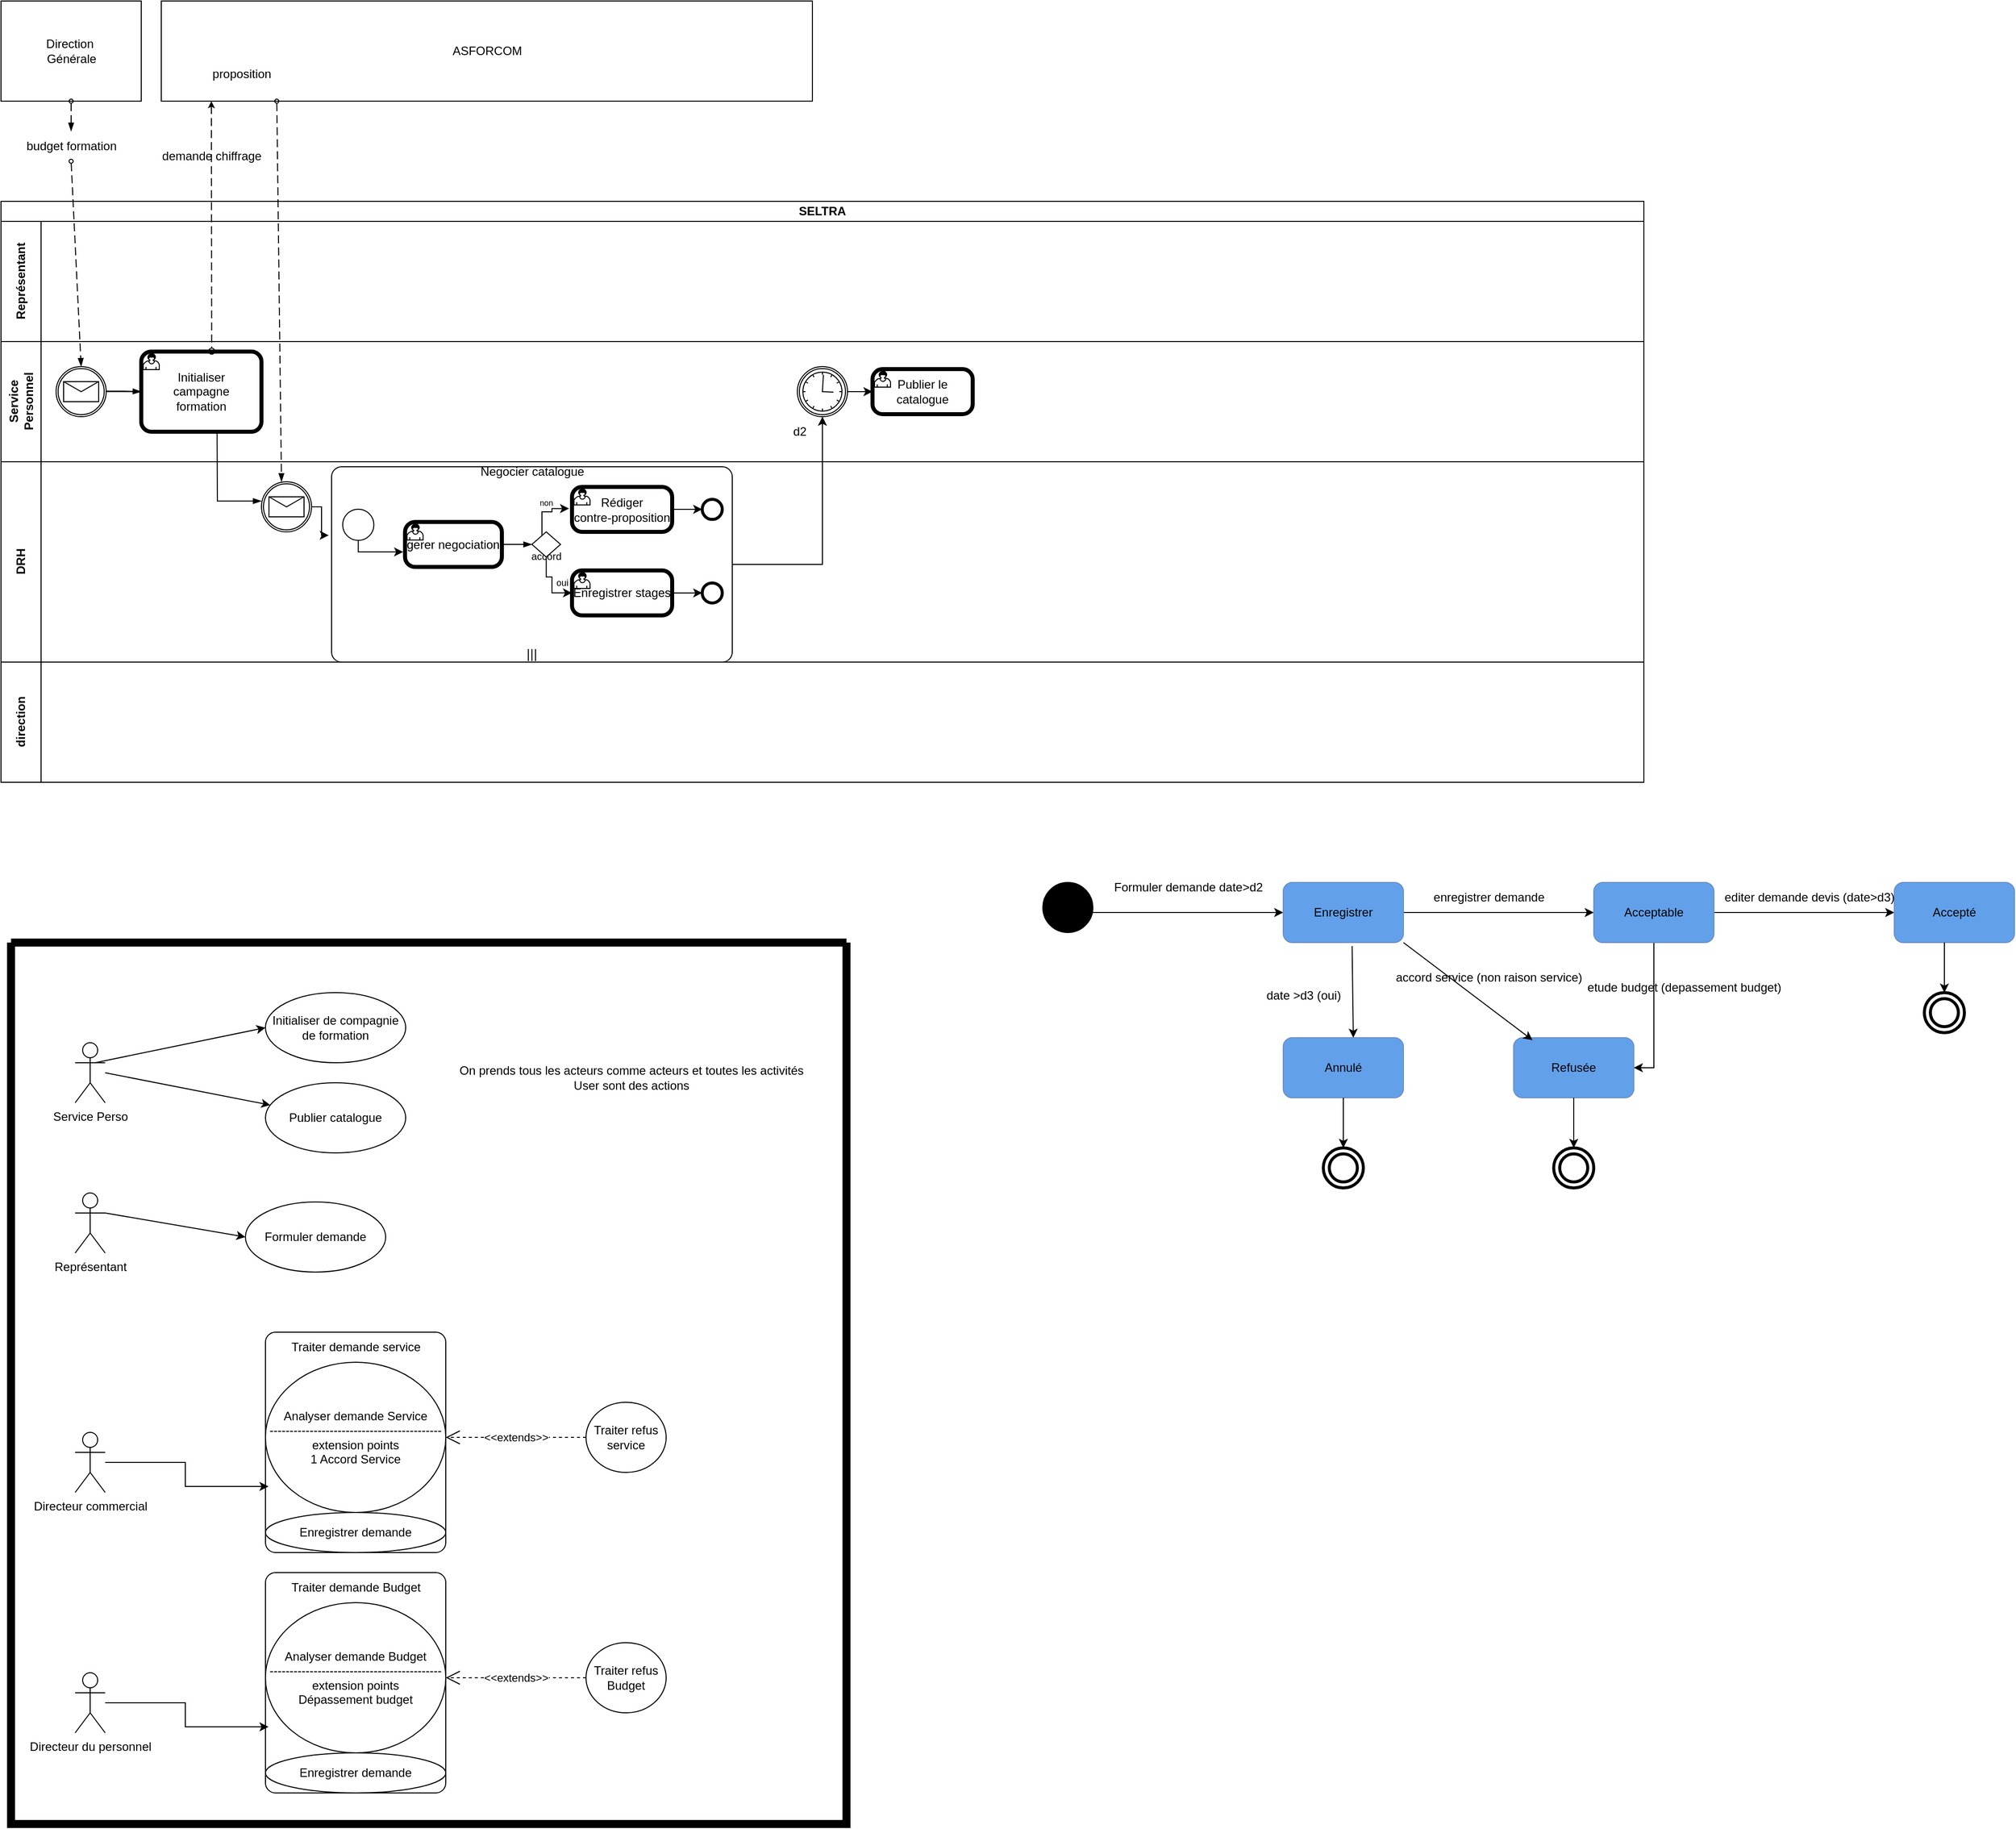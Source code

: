 <mxfile version="24.9.1">
  <diagram name="Page-1" id="SGuTAacbaMtulcwTuquY">
    <mxGraphModel dx="2031" dy="895" grid="1" gridSize="10" guides="1" tooltips="1" connect="1" arrows="1" fold="1" page="1" pageScale="1" pageWidth="827" pageHeight="1169" math="0" shadow="0">
      <root>
        <mxCell id="0" />
        <mxCell id="1" parent="0" />
        <mxCell id="BdW1mJb_gRPBtspxeP2n-79" value="" style="rounded=1;whiteSpace=wrap;html=1;container=1;collapsible=0;absoluteArcSize=1;arcSize=20;childLayout=stackLayout;horizontal=1;horizontalStack=0;resizeParent=1;resizeParentMax=0;resizeLast=0;" vertex="1" parent="1">
          <mxGeometry x="274" y="1419" width="180" height="220" as="geometry" />
        </mxCell>
        <mxCell id="BdW1mJb_gRPBtspxeP2n-78" value="Traiter demande service" style="text;html=1;align=center;verticalAlign=middle;resizable=0;points=[];autosize=1;strokeColor=none;fillColor=none;" vertex="1" parent="BdW1mJb_gRPBtspxeP2n-79">
          <mxGeometry width="180" height="30" as="geometry" />
        </mxCell>
        <mxCell id="BdW1mJb_gRPBtspxeP2n-80" value="&lt;div&gt;Analyser demande Service&lt;/div&gt;&lt;div&gt;-------------------------------------------&lt;/div&gt;&lt;div&gt;extension points&lt;/div&gt;&lt;div&gt;1 Accord Service&lt;br&gt;&lt;/div&gt;" style="ellipse;whiteSpace=wrap;html=1;" vertex="1" parent="BdW1mJb_gRPBtspxeP2n-79">
          <mxGeometry y="30" width="180" height="150" as="geometry" />
        </mxCell>
        <mxCell id="BdW1mJb_gRPBtspxeP2n-81" value="Enregistrer demande" style="ellipse;whiteSpace=wrap;html=1;" vertex="1" parent="BdW1mJb_gRPBtspxeP2n-79">
          <mxGeometry y="180" width="180" height="40" as="geometry" />
        </mxCell>
        <mxCell id="tXQGbJZrNQJ5Y-7jfCEu-5" value="&lt;div&gt;SELTRA&lt;/div&gt;" style="swimlane;html=1;childLayout=stackLayout;resizeParent=1;resizeParentMax=0;horizontal=1;startSize=20;horizontalStack=0;whiteSpace=wrap;" parent="1" vertex="1">
          <mxGeometry x="10" y="290" width="1640" height="460" as="geometry" />
        </mxCell>
        <mxCell id="tXQGbJZrNQJ5Y-7jfCEu-6" value="Représentant" style="swimlane;html=1;startSize=40;horizontal=0;" parent="tXQGbJZrNQJ5Y-7jfCEu-5" vertex="1">
          <mxGeometry y="20" width="1640" height="120" as="geometry" />
        </mxCell>
        <mxCell id="tXQGbJZrNQJ5Y-7jfCEu-7" value="&lt;div&gt;Service&lt;/div&gt;&lt;div&gt;Personnel&lt;br&gt;&lt;/div&gt;" style="swimlane;html=1;startSize=40;horizontal=0;" parent="tXQGbJZrNQJ5Y-7jfCEu-5" vertex="1">
          <mxGeometry y="140" width="1640" height="120" as="geometry" />
        </mxCell>
        <mxCell id="McWfGB_f6ZV-1k7EVj4o-2" value="" style="points=[[0.145,0.145,0],[0.5,0,0],[0.855,0.145,0],[1,0.5,0],[0.855,0.855,0],[0.5,1,0],[0.145,0.855,0],[0,0.5,0]];shape=mxgraph.bpmn.event;html=1;verticalLabelPosition=bottom;labelBackgroundColor=#ffffff;verticalAlign=top;align=center;perimeter=ellipsePerimeter;outlineConnect=0;aspect=fixed;outline=catching;symbol=message;" vertex="1" parent="tXQGbJZrNQJ5Y-7jfCEu-7">
          <mxGeometry x="55" y="25" width="50" height="50" as="geometry" />
        </mxCell>
        <mxCell id="BdW1mJb_gRPBtspxeP2n-15" value="" style="edgeStyle=elbowEdgeStyle;fontSize=12;html=1;endArrow=blockThin;endFill=1;rounded=0;" edge="1" parent="tXQGbJZrNQJ5Y-7jfCEu-7">
          <mxGeometry width="160" relative="1" as="geometry">
            <mxPoint x="105" y="49.5" as="sourcePoint" />
            <mxPoint x="140" y="50" as="targetPoint" />
          </mxGeometry>
        </mxCell>
        <mxCell id="BdW1mJb_gRPBtspxeP2n-19" value="" style="edgeStyle=orthogonalEdgeStyle;rounded=0;orthogonalLoop=1;jettySize=auto;html=1;endArrow=none;endFill=0;" edge="1" parent="tXQGbJZrNQJ5Y-7jfCEu-7" source="BdW1mJb_gRPBtspxeP2n-18" target="McWfGB_f6ZV-1k7EVj4o-2">
          <mxGeometry relative="1" as="geometry">
            <Array as="points">
              <mxPoint x="150" y="50" />
              <mxPoint x="150" y="50" />
            </Array>
          </mxGeometry>
        </mxCell>
        <mxCell id="BdW1mJb_gRPBtspxeP2n-18" value="&lt;div&gt;Initialiser&lt;/div&gt;&lt;div&gt;campagne&lt;/div&gt;&lt;div&gt;formation&lt;/div&gt;" style="points=[[0.25,0,0],[0.5,0,0],[0.75,0,0],[1,0.25,0],[1,0.5,0],[1,0.75,0],[0.75,1,0],[0.5,1,0],[0.25,1,0],[0,0.75,0],[0,0.5,0],[0,0.25,0]];shape=mxgraph.bpmn.task;whiteSpace=wrap;rectStyle=rounded;size=10;html=1;container=1;expand=0;collapsible=0;bpmnShapeType=call;taskMarker=user;" vertex="1" parent="tXQGbJZrNQJ5Y-7jfCEu-7">
          <mxGeometry x="140" y="10" width="120" height="80" as="geometry" />
        </mxCell>
        <mxCell id="BdW1mJb_gRPBtspxeP2n-57" value="" style="points=[[0.145,0.145,0],[0.5,0,0],[0.855,0.145,0],[1,0.5,0],[0.855,0.855,0],[0.5,1,0],[0.145,0.855,0],[0,0.5,0]];shape=mxgraph.bpmn.event;html=1;verticalLabelPosition=bottom;labelBackgroundColor=#ffffff;verticalAlign=top;align=center;perimeter=ellipsePerimeter;outlineConnect=0;aspect=fixed;outline=catching;symbol=timer;" vertex="1" parent="tXQGbJZrNQJ5Y-7jfCEu-7">
          <mxGeometry x="795" y="25" width="50" height="50" as="geometry" />
        </mxCell>
        <mxCell id="BdW1mJb_gRPBtspxeP2n-58" value="d2" style="text;html=1;align=center;verticalAlign=middle;resizable=0;points=[];autosize=1;strokeColor=none;fillColor=none;" vertex="1" parent="tXQGbJZrNQJ5Y-7jfCEu-7">
          <mxGeometry x="777" y="75" width="40" height="30" as="geometry" />
        </mxCell>
        <mxCell id="BdW1mJb_gRPBtspxeP2n-60" value="Publier le catalogue" style="points=[[0.25,0,0],[0.5,0,0],[0.75,0,0],[1,0.25,0],[1,0.5,0],[1,0.75,0],[0.75,1,0],[0.5,1,0],[0.25,1,0],[0,0.75,0],[0,0.5,0],[0,0.25,0]];shape=mxgraph.bpmn.task;whiteSpace=wrap;rectStyle=rounded;size=10;html=1;container=1;expand=0;collapsible=0;bpmnShapeType=call;taskMarker=user;" vertex="1" parent="tXQGbJZrNQJ5Y-7jfCEu-7">
          <mxGeometry x="870" y="27.55" width="100" height="44.89" as="geometry" />
        </mxCell>
        <mxCell id="BdW1mJb_gRPBtspxeP2n-61" style="edgeStyle=orthogonalEdgeStyle;rounded=0;orthogonalLoop=1;jettySize=auto;html=1;entryX=0;entryY=0.5;entryDx=0;entryDy=0;entryPerimeter=0;" edge="1" parent="tXQGbJZrNQJ5Y-7jfCEu-7" source="BdW1mJb_gRPBtspxeP2n-57" target="BdW1mJb_gRPBtspxeP2n-60">
          <mxGeometry relative="1" as="geometry" />
        </mxCell>
        <mxCell id="tXQGbJZrNQJ5Y-7jfCEu-8" value="DRH" style="swimlane;html=1;startSize=40;horizontal=0;" parent="tXQGbJZrNQJ5Y-7jfCEu-5" vertex="1">
          <mxGeometry y="260" width="1640" height="200" as="geometry" />
        </mxCell>
        <mxCell id="BdW1mJb_gRPBtspxeP2n-32" value="" style="edgeStyle=orthogonalEdgeStyle;rounded=0;orthogonalLoop=1;jettySize=auto;html=1;entryX=-0.007;entryY=0.351;entryDx=0;entryDy=0;entryPerimeter=0;" edge="1" parent="tXQGbJZrNQJ5Y-7jfCEu-8" source="BdW1mJb_gRPBtspxeP2n-25" target="BdW1mJb_gRPBtspxeP2n-29">
          <mxGeometry relative="1" as="geometry">
            <mxPoint x="300" y="47.5" as="sourcePoint" />
            <mxPoint x="325" y="42.5" as="targetPoint" />
            <Array as="points">
              <mxPoint x="320" y="45" />
            </Array>
          </mxGeometry>
        </mxCell>
        <mxCell id="BdW1mJb_gRPBtspxeP2n-25" value="" style="points=[[0.145,0.145,0],[0.5,0,0],[0.855,0.145,0],[1,0.5,0],[0.855,0.855,0],[0.5,1,0],[0.145,0.855,0],[0,0.5,0]];shape=mxgraph.bpmn.event;html=1;verticalLabelPosition=bottom;labelBackgroundColor=#ffffff;verticalAlign=top;align=center;perimeter=ellipsePerimeter;outlineConnect=0;aspect=fixed;outline=catching;symbol=message;" vertex="1" parent="tXQGbJZrNQJ5Y-7jfCEu-8">
          <mxGeometry x="260" y="20" width="50" height="50" as="geometry" />
        </mxCell>
        <mxCell id="BdW1mJb_gRPBtspxeP2n-24" value="" style="dashed=1;dashPattern=8 4;endArrow=blockThin;endFill=1;startArrow=oval;startFill=0;endSize=6;startSize=4;html=1;rounded=0;" edge="1" parent="tXQGbJZrNQJ5Y-7jfCEu-8">
          <mxGeometry width="160" relative="1" as="geometry">
            <mxPoint x="275.31" y="-360" as="sourcePoint" />
            <mxPoint x="280.001" y="20.002" as="targetPoint" />
          </mxGeometry>
        </mxCell>
        <mxCell id="BdW1mJb_gRPBtspxeP2n-26" value="" style="edgeStyle=elbowEdgeStyle;fontSize=12;html=1;endArrow=blockThin;endFill=1;rounded=0;exitX=0.631;exitY=1.023;exitDx=0;exitDy=0;exitPerimeter=0;" edge="1" parent="tXQGbJZrNQJ5Y-7jfCEu-8" source="BdW1mJb_gRPBtspxeP2n-18">
          <mxGeometry width="160" relative="1" as="geometry">
            <mxPoint x="21.76" y="-60" as="sourcePoint" />
            <mxPoint x="260" y="39.28" as="targetPoint" />
            <Array as="points">
              <mxPoint x="216" />
            </Array>
          </mxGeometry>
        </mxCell>
        <mxCell id="BdW1mJb_gRPBtspxeP2n-29" value="" style="points=[[0.25,0,0],[0.5,0,0],[0.75,0,0],[1,0.25,0],[1,0.5,0],[1,0.75,0],[0.75,1,0],[0.5,1,0],[0.25,1,0],[0,0.75,0],[0,0.5,0],[0,0.25,0]];shape=mxgraph.bpmn.task;whiteSpace=wrap;rectStyle=rounded;size=10;html=1;container=1;expand=0;collapsible=0;taskMarker=abstract;isLoopMultiParallel=1;" vertex="1" parent="tXQGbJZrNQJ5Y-7jfCEu-8">
          <mxGeometry x="330" y="5" width="400" height="195" as="geometry" />
        </mxCell>
        <mxCell id="BdW1mJb_gRPBtspxeP2n-30" value="Negocier catalogue" style="text;html=1;align=center;verticalAlign=middle;resizable=0;points=[];autosize=1;strokeColor=none;fillColor=none;" vertex="1" parent="BdW1mJb_gRPBtspxeP2n-29">
          <mxGeometry x="135.001" y="-9.888" width="130" height="30" as="geometry" />
        </mxCell>
        <mxCell id="BdW1mJb_gRPBtspxeP2n-31" value="" style="points=[[0.145,0.145,0],[0.5,0,0],[0.855,0.145,0],[1,0.5,0],[0.855,0.855,0],[0.5,1,0],[0.145,0.855,0],[0,0.5,0]];shape=mxgraph.bpmn.event;html=1;verticalLabelPosition=bottom;labelBackgroundColor=#ffffff;verticalAlign=top;align=center;perimeter=ellipsePerimeter;outlineConnect=0;aspect=fixed;outline=standard;symbol=general;" vertex="1" parent="BdW1mJb_gRPBtspxeP2n-29">
          <mxGeometry x="11.111" y="42.391" width="31.111" height="31.111" as="geometry" />
        </mxCell>
        <mxCell id="BdW1mJb_gRPBtspxeP2n-33" value="gerer negociation" style="points=[[0.25,0,0],[0.5,0,0],[0.75,0,0],[1,0.25,0],[1,0.5,0],[1,0.75,0],[0.75,1,0],[0.5,1,0],[0.25,1,0],[0,0.75,0],[0,0.5,0],[0,0.25,0]];shape=mxgraph.bpmn.task;whiteSpace=wrap;rectStyle=rounded;size=10;html=1;container=1;expand=0;collapsible=0;bpmnShapeType=call;taskMarker=user;" vertex="1" parent="BdW1mJb_gRPBtspxeP2n-29">
          <mxGeometry x="73.33" y="55.11" width="96.67" height="44.89" as="geometry" />
        </mxCell>
        <mxCell id="BdW1mJb_gRPBtspxeP2n-34" style="edgeStyle=orthogonalEdgeStyle;rounded=0;orthogonalLoop=1;jettySize=auto;html=1;" edge="1" parent="BdW1mJb_gRPBtspxeP2n-29" source="BdW1mJb_gRPBtspxeP2n-31">
          <mxGeometry relative="1" as="geometry">
            <mxPoint x="71.429" y="85" as="targetPoint" />
            <Array as="points">
              <mxPoint x="44.286" y="85" />
              <mxPoint x="71.429" y="85" />
            </Array>
          </mxGeometry>
        </mxCell>
        <mxCell id="BdW1mJb_gRPBtspxeP2n-36" value="&lt;font style=&quot;font-size: 10px;&quot;&gt;accord&lt;/font&gt;" style="text;html=1;align=center;verticalAlign=middle;resizable=0;points=[];autosize=1;strokeColor=none;fillColor=none;" vertex="1" parent="BdW1mJb_gRPBtspxeP2n-29">
          <mxGeometry x="189.283" y="73.5" width="50" height="30" as="geometry" />
        </mxCell>
        <mxCell id="BdW1mJb_gRPBtspxeP2n-38" value="&lt;div&gt;Rédiger&lt;/div&gt;&lt;div&gt;contre-proposition&lt;br&gt;&lt;/div&gt;" style="points=[[0.25,0,0],[0.5,0,0],[0.75,0,0],[1,0.25,0],[1,0.5,0],[1,0.75,0],[0.75,1,0],[0.5,1,0],[0.25,1,0],[0,0.75,0],[0,0.5,0],[0,0.25,0]];shape=mxgraph.bpmn.task;whiteSpace=wrap;rectStyle=rounded;size=10;html=1;container=1;expand=0;collapsible=0;bpmnShapeType=call;taskMarker=user;" vertex="1" parent="BdW1mJb_gRPBtspxeP2n-29">
          <mxGeometry x="240" y="20.11" width="100" height="44.89" as="geometry" />
        </mxCell>
        <mxCell id="BdW1mJb_gRPBtspxeP2n-39" value="" style="edgeStyle=elbowEdgeStyle;fontSize=12;html=1;endArrow=blockThin;endFill=1;rounded=0;exitX=1;exitY=0.5;exitDx=0;exitDy=0;exitPerimeter=0;" edge="1" parent="BdW1mJb_gRPBtspxeP2n-29" source="BdW1mJb_gRPBtspxeP2n-33" target="BdW1mJb_gRPBtspxeP2n-35">
          <mxGeometry width="160" relative="1" as="geometry">
            <mxPoint x="510" y="633" as="sourcePoint" />
            <mxPoint x="611.429" y="632" as="targetPoint" />
          </mxGeometry>
        </mxCell>
        <mxCell id="BdW1mJb_gRPBtspxeP2n-35" value="" style="points=[[0.25,0.25,0],[0.5,0,0],[0.75,0.25,0],[1,0.5,0],[0.75,0.75,0],[0.5,1,0],[0.25,0.75,0],[0,0.5,0]];shape=mxgraph.bpmn.gateway2;html=1;verticalLabelPosition=bottom;labelBackgroundColor=#ffffff;verticalAlign=top;align=center;perimeter=rhombusPerimeter;outlineConnect=0;outline=none;symbol=none;" vertex="1" parent="BdW1mJb_gRPBtspxeP2n-29">
          <mxGeometry x="200" y="65" width="28.57" height="25.11" as="geometry" />
        </mxCell>
        <mxCell id="BdW1mJb_gRPBtspxeP2n-40" style="edgeStyle=orthogonalEdgeStyle;rounded=0;orthogonalLoop=1;jettySize=auto;html=1;entryX=-0.029;entryY=0.481;entryDx=0;entryDy=0;entryPerimeter=0;" edge="1" parent="BdW1mJb_gRPBtspxeP2n-29" source="BdW1mJb_gRPBtspxeP2n-35" target="BdW1mJb_gRPBtspxeP2n-38">
          <mxGeometry relative="1" as="geometry">
            <Array as="points">
              <mxPoint x="210" y="45" />
              <mxPoint x="220" y="45" />
              <mxPoint x="220" y="42" />
            </Array>
          </mxGeometry>
        </mxCell>
        <mxCell id="BdW1mJb_gRPBtspxeP2n-41" value="&lt;font style=&quot;font-size: 8px;&quot;&gt;non&lt;/font&gt;" style="text;html=1;align=center;verticalAlign=middle;resizable=0;points=[];autosize=1;strokeColor=none;fillColor=none;" vertex="1" parent="BdW1mJb_gRPBtspxeP2n-29">
          <mxGeometry x="194.29" y="20.11" width="40" height="30" as="geometry" />
        </mxCell>
        <mxCell id="BdW1mJb_gRPBtspxeP2n-49" style="edgeStyle=orthogonalEdgeStyle;rounded=0;orthogonalLoop=1;jettySize=auto;html=1;" edge="1" parent="BdW1mJb_gRPBtspxeP2n-29" source="BdW1mJb_gRPBtspxeP2n-43" target="BdW1mJb_gRPBtspxeP2n-47">
          <mxGeometry relative="1" as="geometry" />
        </mxCell>
        <mxCell id="BdW1mJb_gRPBtspxeP2n-43" value="Enregistrer stages" style="points=[[0.25,0,0],[0.5,0,0],[0.75,0,0],[1,0.25,0],[1,0.5,0],[1,0.75,0],[0.75,1,0],[0.5,1,0],[0.25,1,0],[0,0.75,0],[0,0.5,0],[0,0.25,0]];shape=mxgraph.bpmn.task;whiteSpace=wrap;rectStyle=rounded;size=10;html=1;container=1;expand=0;collapsible=0;bpmnShapeType=call;taskMarker=user;" vertex="1" parent="BdW1mJb_gRPBtspxeP2n-29">
          <mxGeometry x="240" y="103.5" width="100" height="44.89" as="geometry" />
        </mxCell>
        <mxCell id="BdW1mJb_gRPBtspxeP2n-44" style="edgeStyle=orthogonalEdgeStyle;rounded=0;orthogonalLoop=1;jettySize=auto;html=1;entryX=0;entryY=0.5;entryDx=0;entryDy=0;entryPerimeter=0;" edge="1" parent="BdW1mJb_gRPBtspxeP2n-29" source="BdW1mJb_gRPBtspxeP2n-35" target="BdW1mJb_gRPBtspxeP2n-43">
          <mxGeometry relative="1" as="geometry">
            <Array as="points">
              <mxPoint x="214" y="110" />
              <mxPoint x="220" y="110" />
              <mxPoint x="220" y="126" />
            </Array>
          </mxGeometry>
        </mxCell>
        <mxCell id="BdW1mJb_gRPBtspxeP2n-45" value="&lt;font style=&quot;font-size: 9px;&quot;&gt;oui&lt;/font&gt;" style="text;html=1;align=center;verticalAlign=middle;resizable=0;points=[];autosize=1;strokeColor=none;fillColor=none;" vertex="1" parent="BdW1mJb_gRPBtspxeP2n-29">
          <mxGeometry x="210" y="100" width="40" height="30" as="geometry" />
        </mxCell>
        <mxCell id="BdW1mJb_gRPBtspxeP2n-46" value="" style="points=[[0.145,0.145,0],[0.5,0,0],[0.855,0.145,0],[1,0.5,0],[0.855,0.855,0],[0.5,1,0],[0.145,0.855,0],[0,0.5,0]];shape=mxgraph.bpmn.event;html=1;verticalLabelPosition=bottom;labelBackgroundColor=#ffffff;verticalAlign=top;align=center;perimeter=ellipsePerimeter;outlineConnect=0;aspect=fixed;outline=end;symbol=terminate2;" vertex="1" parent="BdW1mJb_gRPBtspxeP2n-29">
          <mxGeometry x="370" y="32.56" width="20" height="20" as="geometry" />
        </mxCell>
        <mxCell id="BdW1mJb_gRPBtspxeP2n-47" value="" style="points=[[0.145,0.145,0],[0.5,0,0],[0.855,0.145,0],[1,0.5,0],[0.855,0.855,0],[0.5,1,0],[0.145,0.855,0],[0,0.5,0]];shape=mxgraph.bpmn.event;html=1;verticalLabelPosition=bottom;labelBackgroundColor=#ffffff;verticalAlign=top;align=center;perimeter=ellipsePerimeter;outlineConnect=0;aspect=fixed;outline=end;symbol=terminate2;" vertex="1" parent="BdW1mJb_gRPBtspxeP2n-29">
          <mxGeometry x="370" y="115.94" width="20" height="20" as="geometry" />
        </mxCell>
        <mxCell id="BdW1mJb_gRPBtspxeP2n-48" style="edgeStyle=orthogonalEdgeStyle;rounded=0;orthogonalLoop=1;jettySize=auto;html=1;entryX=0;entryY=0.5;entryDx=0;entryDy=0;entryPerimeter=0;" edge="1" parent="BdW1mJb_gRPBtspxeP2n-29" source="BdW1mJb_gRPBtspxeP2n-38" target="BdW1mJb_gRPBtspxeP2n-46">
          <mxGeometry relative="1" as="geometry" />
        </mxCell>
        <mxCell id="BdW1mJb_gRPBtspxeP2n-59" style="edgeStyle=orthogonalEdgeStyle;rounded=0;orthogonalLoop=1;jettySize=auto;html=1;entryX=0.5;entryY=1;entryDx=0;entryDy=0;entryPerimeter=0;" edge="1" parent="tXQGbJZrNQJ5Y-7jfCEu-5" source="BdW1mJb_gRPBtspxeP2n-29" target="BdW1mJb_gRPBtspxeP2n-57">
          <mxGeometry relative="1" as="geometry" />
        </mxCell>
        <mxCell id="tXQGbJZrNQJ5Y-7jfCEu-9" value="" style="swimlane;html=1;startSize=20;fontStyle=0;collapsible=0;horizontal=0;swimlaneLine=0;fillColor=none;whiteSpace=wrap;" parent="1" vertex="1">
          <mxGeometry x="170" y="90" width="650" height="100" as="geometry" />
        </mxCell>
        <mxCell id="tXQGbJZrNQJ5Y-7jfCEu-10" value="ASFORCOM" style="text;html=1;align=center;verticalAlign=middle;resizable=0;points=[];autosize=1;strokeColor=none;fillColor=none;" parent="tXQGbJZrNQJ5Y-7jfCEu-9" vertex="1">
          <mxGeometry x="280" y="35" width="90" height="30" as="geometry" />
        </mxCell>
        <mxCell id="BdW1mJb_gRPBtspxeP2n-1" value="" style="swimlane;html=1;startSize=20;fontStyle=0;collapsible=0;horizontal=0;swimlaneLine=0;fillColor=none;whiteSpace=wrap;" vertex="1" parent="tXQGbJZrNQJ5Y-7jfCEu-9">
          <mxGeometry x="-160" width="140" height="100" as="geometry" />
        </mxCell>
        <mxCell id="BdW1mJb_gRPBtspxeP2n-2" value="&lt;div&gt;Direction&amp;nbsp;&lt;/div&gt;&lt;div&gt;Générale&lt;/div&gt;" style="text;html=1;align=center;verticalAlign=middle;resizable=0;points=[];autosize=1;strokeColor=none;fillColor=none;" vertex="1" parent="BdW1mJb_gRPBtspxeP2n-1">
          <mxGeometry x="35" y="30" width="70" height="40" as="geometry" />
        </mxCell>
        <mxCell id="BdW1mJb_gRPBtspxeP2n-23" value="proposition" style="text;html=1;align=center;verticalAlign=middle;resizable=0;points=[];autosize=1;strokeColor=none;fillColor=none;" vertex="1" parent="tXQGbJZrNQJ5Y-7jfCEu-9">
          <mxGeometry x="40" y="58" width="80" height="30" as="geometry" />
        </mxCell>
        <mxCell id="McWfGB_f6ZV-1k7EVj4o-1" value="" style="dashed=1;dashPattern=8 4;endArrow=blockThin;endFill=1;startArrow=oval;startFill=0;endSize=6;startSize=4;html=1;rounded=0;entryX=0.5;entryY=0;entryDx=0;entryDy=0;entryPerimeter=0;exitX=0.5;exitY=1;exitDx=0;exitDy=0;" edge="1" parent="1" source="BdW1mJb_gRPBtspxeP2n-3" target="McWfGB_f6ZV-1k7EVj4o-2">
          <mxGeometry width="160" relative="1" as="geometry">
            <mxPoint x="50" y="190" as="sourcePoint" />
            <mxPoint x="50" y="330" as="targetPoint" />
          </mxGeometry>
        </mxCell>
        <mxCell id="BdW1mJb_gRPBtspxeP2n-4" value="" style="dashed=1;dashPattern=8 4;endArrow=blockThin;endFill=1;startArrow=oval;startFill=0;endSize=6;startSize=4;html=1;rounded=0;entryX=0.5;entryY=0;entryDx=0;entryDy=0;entryPerimeter=0;exitX=0.5;exitY=1;exitDx=0;exitDy=0;" edge="1" parent="1" source="BdW1mJb_gRPBtspxeP2n-1" target="BdW1mJb_gRPBtspxeP2n-3">
          <mxGeometry width="160" relative="1" as="geometry">
            <mxPoint x="80" y="190" as="sourcePoint" />
            <mxPoint x="80" y="320" as="targetPoint" />
          </mxGeometry>
        </mxCell>
        <mxCell id="BdW1mJb_gRPBtspxeP2n-3" value="budget formation" style="text;html=1;align=center;verticalAlign=middle;resizable=0;points=[];autosize=1;strokeColor=none;fillColor=none;" vertex="1" parent="1">
          <mxGeometry x="25" y="220" width="110" height="30" as="geometry" />
        </mxCell>
        <mxCell id="BdW1mJb_gRPBtspxeP2n-5" value="&lt;div&gt;direction &lt;br&gt;&lt;/div&gt;" style="swimlane;html=1;startSize=40;horizontal=0;" vertex="1" parent="1">
          <mxGeometry x="10" y="750" width="1640" height="120" as="geometry" />
        </mxCell>
        <mxCell id="BdW1mJb_gRPBtspxeP2n-21" value="" style="dashed=1;dashPattern=8 4;endArrow=oval;endFill=0;startArrow=classic;startFill=1;endSize=6;startSize=4;html=1;rounded=0;entryX=0.586;entryY=-0.005;entryDx=0;entryDy=0;entryPerimeter=0;" edge="1" parent="1" target="BdW1mJb_gRPBtspxeP2n-18">
          <mxGeometry width="160" relative="1" as="geometry">
            <mxPoint x="220" y="190" as="sourcePoint" />
            <mxPoint x="370" y="250" as="targetPoint" />
          </mxGeometry>
        </mxCell>
        <mxCell id="BdW1mJb_gRPBtspxeP2n-22" value="demande chiffrage" style="text;html=1;align=center;verticalAlign=middle;resizable=0;points=[];autosize=1;strokeColor=none;fillColor=none;" vertex="1" parent="1">
          <mxGeometry x="160" y="230" width="120" height="30" as="geometry" />
        </mxCell>
        <mxCell id="BdW1mJb_gRPBtspxeP2n-50" value="Service Perso" style="shape=umlActor;verticalLabelPosition=bottom;verticalAlign=top;html=1;" vertex="1" parent="1">
          <mxGeometry x="84" y="1130" width="30" height="60" as="geometry" />
        </mxCell>
        <mxCell id="BdW1mJb_gRPBtspxeP2n-51" value="Représentant" style="shape=umlActor;verticalLabelPosition=bottom;verticalAlign=top;html=1;" vertex="1" parent="1">
          <mxGeometry x="84" y="1280" width="30" height="60" as="geometry" />
        </mxCell>
        <mxCell id="BdW1mJb_gRPBtspxeP2n-56" value="Directeur commercial" style="shape=umlActor;verticalLabelPosition=bottom;verticalAlign=top;html=1;" vertex="1" parent="1">
          <mxGeometry x="84" y="1519" width="30" height="60" as="geometry" />
        </mxCell>
        <mxCell id="BdW1mJb_gRPBtspxeP2n-62" value="Formuler demande" style="ellipse;whiteSpace=wrap;html=1;" vertex="1" parent="1">
          <mxGeometry x="254" y="1289" width="140" height="70" as="geometry" />
        </mxCell>
        <mxCell id="BdW1mJb_gRPBtspxeP2n-63" value="Initialiser de compagnie de formation" style="ellipse;whiteSpace=wrap;html=1;" vertex="1" parent="1">
          <mxGeometry x="274" y="1080" width="140" height="70" as="geometry" />
        </mxCell>
        <mxCell id="BdW1mJb_gRPBtspxeP2n-64" value="" style="endArrow=classic;html=1;rounded=0;exitX=0.667;exitY=0.333;exitDx=0;exitDy=0;exitPerimeter=0;entryX=0;entryY=0.5;entryDx=0;entryDy=0;" edge="1" parent="1" source="BdW1mJb_gRPBtspxeP2n-50" target="BdW1mJb_gRPBtspxeP2n-63">
          <mxGeometry width="50" height="50" relative="1" as="geometry">
            <mxPoint x="114" y="1170" as="sourcePoint" />
            <mxPoint x="164" y="1120" as="targetPoint" />
          </mxGeometry>
        </mxCell>
        <mxCell id="BdW1mJb_gRPBtspxeP2n-74" value="" style="endArrow=classic;html=1;rounded=0;entryX=0;entryY=0.5;entryDx=0;entryDy=0;" edge="1" parent="1" target="BdW1mJb_gRPBtspxeP2n-62">
          <mxGeometry width="50" height="50" relative="1" as="geometry">
            <mxPoint x="114" y="1300" as="sourcePoint" />
            <mxPoint x="269" y="996" as="targetPoint" />
          </mxGeometry>
        </mxCell>
        <mxCell id="BdW1mJb_gRPBtspxeP2n-76" value="Publier catalogue" style="ellipse;whiteSpace=wrap;html=1;" vertex="1" parent="1">
          <mxGeometry x="274" y="1170" width="140" height="70" as="geometry" />
        </mxCell>
        <mxCell id="BdW1mJb_gRPBtspxeP2n-77" value="" style="endArrow=classic;html=1;rounded=0;exitX=0.667;exitY=0.333;exitDx=0;exitDy=0;exitPerimeter=0;" edge="1" parent="1" target="BdW1mJb_gRPBtspxeP2n-76">
          <mxGeometry width="50" height="50" relative="1" as="geometry">
            <mxPoint x="114" y="1160" as="sourcePoint" />
            <mxPoint x="284" y="1125" as="targetPoint" />
          </mxGeometry>
        </mxCell>
        <mxCell id="BdW1mJb_gRPBtspxeP2n-83" value="&lt;div&gt;&lt;br&gt;&lt;/div&gt;" style="text;html=1;align=center;verticalAlign=middle;resizable=0;points=[];autosize=1;strokeColor=none;fillColor=none;" vertex="1" parent="1">
          <mxGeometry x="649" y="1449" width="20" height="30" as="geometry" />
        </mxCell>
        <mxCell id="BdW1mJb_gRPBtspxeP2n-84" value="&amp;lt;&amp;lt;extends&amp;gt;&amp;gt;" style="endArrow=open;endSize=12;dashed=1;html=1;rounded=0;entryX=1;entryY=0.5;entryDx=0;entryDy=0;exitX=0;exitY=0.5;exitDx=0;exitDy=0;" edge="1" parent="1" source="BdW1mJb_gRPBtspxeP2n-85" target="BdW1mJb_gRPBtspxeP2n-80">
          <mxGeometry width="160" relative="1" as="geometry">
            <mxPoint x="624" y="1524" as="sourcePoint" />
            <mxPoint x="584" y="1409" as="targetPoint" />
          </mxGeometry>
        </mxCell>
        <mxCell id="BdW1mJb_gRPBtspxeP2n-85" value="Traiter refus service" style="ellipse;whiteSpace=wrap;html=1;" vertex="1" parent="1">
          <mxGeometry x="594" y="1489" width="80" height="70" as="geometry" />
        </mxCell>
        <mxCell id="BdW1mJb_gRPBtspxeP2n-86" style="edgeStyle=orthogonalEdgeStyle;rounded=0;orthogonalLoop=1;jettySize=auto;html=1;entryX=0.017;entryY=0.7;entryDx=0;entryDy=0;entryPerimeter=0;" edge="1" parent="1" source="BdW1mJb_gRPBtspxeP2n-56" target="BdW1mJb_gRPBtspxeP2n-79">
          <mxGeometry relative="1" as="geometry" />
        </mxCell>
        <mxCell id="BdW1mJb_gRPBtspxeP2n-87" value="" style="rounded=1;whiteSpace=wrap;html=1;container=1;collapsible=0;absoluteArcSize=1;arcSize=20;childLayout=stackLayout;horizontal=1;horizontalStack=0;resizeParent=1;resizeParentMax=0;resizeLast=0;" vertex="1" parent="1">
          <mxGeometry x="274" y="1659" width="180" height="220" as="geometry" />
        </mxCell>
        <mxCell id="BdW1mJb_gRPBtspxeP2n-88" value="Traiter demande Budget" style="text;html=1;align=center;verticalAlign=middle;resizable=0;points=[];autosize=1;strokeColor=none;fillColor=none;" vertex="1" parent="BdW1mJb_gRPBtspxeP2n-87">
          <mxGeometry width="180" height="30" as="geometry" />
        </mxCell>
        <mxCell id="BdW1mJb_gRPBtspxeP2n-89" value="&lt;div&gt;Analyser demande Budget&lt;br&gt;&lt;/div&gt;&lt;div&gt;-------------------------------------------&lt;/div&gt;&lt;div&gt;extension points&lt;/div&gt;&lt;div&gt;Dépassement budget&lt;br&gt;&lt;/div&gt;" style="ellipse;whiteSpace=wrap;html=1;" vertex="1" parent="BdW1mJb_gRPBtspxeP2n-87">
          <mxGeometry y="30" width="180" height="150" as="geometry" />
        </mxCell>
        <mxCell id="BdW1mJb_gRPBtspxeP2n-90" value="Enregistrer demande" style="ellipse;whiteSpace=wrap;html=1;" vertex="1" parent="BdW1mJb_gRPBtspxeP2n-87">
          <mxGeometry y="180" width="180" height="40" as="geometry" />
        </mxCell>
        <mxCell id="BdW1mJb_gRPBtspxeP2n-91" value="Directeur du personnel" style="shape=umlActor;verticalLabelPosition=bottom;verticalAlign=top;html=1;" vertex="1" parent="1">
          <mxGeometry x="84" y="1759" width="30" height="60" as="geometry" />
        </mxCell>
        <mxCell id="BdW1mJb_gRPBtspxeP2n-92" value="&lt;div&gt;&lt;br&gt;&lt;/div&gt;" style="text;html=1;align=center;verticalAlign=middle;resizable=0;points=[];autosize=1;strokeColor=none;fillColor=none;" vertex="1" parent="1">
          <mxGeometry x="649" y="1689" width="20" height="30" as="geometry" />
        </mxCell>
        <mxCell id="BdW1mJb_gRPBtspxeP2n-93" value="&amp;lt;&amp;lt;extends&amp;gt;&amp;gt;" style="endArrow=open;endSize=12;dashed=1;html=1;rounded=0;entryX=1;entryY=0.5;entryDx=0;entryDy=0;exitX=0;exitY=0.5;exitDx=0;exitDy=0;" edge="1" parent="1" source="BdW1mJb_gRPBtspxeP2n-94" target="BdW1mJb_gRPBtspxeP2n-89">
          <mxGeometry width="160" relative="1" as="geometry">
            <mxPoint x="624" y="1764" as="sourcePoint" />
            <mxPoint x="584" y="1649" as="targetPoint" />
          </mxGeometry>
        </mxCell>
        <mxCell id="BdW1mJb_gRPBtspxeP2n-94" value="Traiter refus Budget" style="ellipse;whiteSpace=wrap;html=1;" vertex="1" parent="1">
          <mxGeometry x="594" y="1729" width="80" height="70" as="geometry" />
        </mxCell>
        <mxCell id="BdW1mJb_gRPBtspxeP2n-95" style="edgeStyle=orthogonalEdgeStyle;rounded=0;orthogonalLoop=1;jettySize=auto;html=1;entryX=0.017;entryY=0.7;entryDx=0;entryDy=0;entryPerimeter=0;" edge="1" parent="1" source="BdW1mJb_gRPBtspxeP2n-91" target="BdW1mJb_gRPBtspxeP2n-87">
          <mxGeometry relative="1" as="geometry" />
        </mxCell>
        <mxCell id="BdW1mJb_gRPBtspxeP2n-97" value="" style="swimlane;startSize=0;strokeWidth=8;" vertex="1" parent="1">
          <mxGeometry x="20" y="1030" width="834" height="880" as="geometry" />
        </mxCell>
        <mxCell id="BdW1mJb_gRPBtspxeP2n-117" value="&lt;div&gt;On prends tous les acteurs comme acteurs et toutes les activités &lt;br&gt;&lt;/div&gt;&lt;div&gt;User sont des actions&lt;br&gt;&lt;/div&gt;" style="text;html=1;align=center;verticalAlign=middle;resizable=0;points=[];autosize=1;strokeColor=none;fillColor=none;" vertex="1" parent="BdW1mJb_gRPBtspxeP2n-97">
          <mxGeometry x="434" y="115" width="370" height="40" as="geometry" />
        </mxCell>
        <mxCell id="BdW1mJb_gRPBtspxeP2n-99" value="" style="ellipse;whiteSpace=wrap;html=1;aspect=fixed;fillStyle=solid;fillColor=#000000;" vertex="1" parent="1">
          <mxGeometry x="1050" y="970" width="50" height="50" as="geometry" />
        </mxCell>
        <mxCell id="BdW1mJb_gRPBtspxeP2n-103" value="" style="endArrow=classic;html=1;rounded=0;" edge="1" parent="1" target="BdW1mJb_gRPBtspxeP2n-105">
          <mxGeometry width="50" height="50" relative="1" as="geometry">
            <mxPoint x="1090" y="1000" as="sourcePoint" />
            <mxPoint x="1370" y="1000" as="targetPoint" />
          </mxGeometry>
        </mxCell>
        <mxCell id="BdW1mJb_gRPBtspxeP2n-104" value="Formuler demande date&amp;gt;d2" style="text;html=1;align=center;verticalAlign=middle;resizable=0;points=[];autosize=1;strokeColor=none;fillColor=none;" vertex="1" parent="1">
          <mxGeometry x="1110" y="960" width="170" height="30" as="geometry" />
        </mxCell>
        <mxCell id="BdW1mJb_gRPBtspxeP2n-113" style="edgeStyle=orthogonalEdgeStyle;rounded=0;orthogonalLoop=1;jettySize=auto;html=1;" edge="1" parent="1" source="BdW1mJb_gRPBtspxeP2n-105" target="BdW1mJb_gRPBtspxeP2n-111">
          <mxGeometry relative="1" as="geometry" />
        </mxCell>
        <mxCell id="BdW1mJb_gRPBtspxeP2n-105" value="Enregistrer" style="rounded=1;whiteSpace=wrap;html=1;fillColor=#62a0ea;strokeColor=#6c8ebf;" vertex="1" parent="1">
          <mxGeometry x="1290" y="970" width="120" height="60" as="geometry" />
        </mxCell>
        <mxCell id="BdW1mJb_gRPBtspxeP2n-106" value="Annulé" style="rounded=1;whiteSpace=wrap;html=1;fillColor=#62a0ea;strokeColor=#6c8ebf;" vertex="1" parent="1">
          <mxGeometry x="1290" y="1125" width="120" height="60" as="geometry" />
        </mxCell>
        <mxCell id="BdW1mJb_gRPBtspxeP2n-107" value="" style="ellipse;shape=doubleEllipse;whiteSpace=wrap;html=1;aspect=fixed;perimeterSpacing=0;strokeWidth=3;" vertex="1" parent="1">
          <mxGeometry x="1330" y="1235" width="40" height="40" as="geometry" />
        </mxCell>
        <mxCell id="BdW1mJb_gRPBtspxeP2n-108" value="" style="endArrow=classic;html=1;rounded=0;exitX=0.573;exitY=1.058;exitDx=0;exitDy=0;exitPerimeter=0;entryX=0.583;entryY=0;entryDx=0;entryDy=0;entryPerimeter=0;" edge="1" parent="1" source="BdW1mJb_gRPBtspxeP2n-105" target="BdW1mJb_gRPBtspxeP2n-106">
          <mxGeometry width="50" height="50" relative="1" as="geometry">
            <mxPoint x="1020" y="1015" as="sourcePoint" />
            <mxPoint x="1300" y="1011" as="targetPoint" />
          </mxGeometry>
        </mxCell>
        <mxCell id="BdW1mJb_gRPBtspxeP2n-109" value="" style="endArrow=classic;html=1;rounded=0;exitX=0.5;exitY=1;exitDx=0;exitDy=0;" edge="1" parent="1" source="BdW1mJb_gRPBtspxeP2n-106" target="BdW1mJb_gRPBtspxeP2n-107">
          <mxGeometry width="50" height="50" relative="1" as="geometry">
            <mxPoint x="1270" y="1195" as="sourcePoint" />
            <mxPoint x="1271" y="1287" as="targetPoint" />
          </mxGeometry>
        </mxCell>
        <mxCell id="BdW1mJb_gRPBtspxeP2n-110" value="Refusée" style="rounded=1;whiteSpace=wrap;html=1;fillColor=#62a0ea;strokeColor=#6c8ebf;" vertex="1" parent="1">
          <mxGeometry x="1520" y="1125" width="120" height="60" as="geometry" />
        </mxCell>
        <mxCell id="BdW1mJb_gRPBtspxeP2n-114" style="edgeStyle=orthogonalEdgeStyle;rounded=0;orthogonalLoop=1;jettySize=auto;html=1;entryX=0;entryY=0.5;entryDx=0;entryDy=0;" edge="1" parent="1" source="BdW1mJb_gRPBtspxeP2n-111" target="BdW1mJb_gRPBtspxeP2n-112">
          <mxGeometry relative="1" as="geometry" />
        </mxCell>
        <mxCell id="BdW1mJb_gRPBtspxeP2n-122" style="edgeStyle=orthogonalEdgeStyle;rounded=0;orthogonalLoop=1;jettySize=auto;html=1;entryX=1;entryY=0.5;entryDx=0;entryDy=0;" edge="1" parent="1" source="BdW1mJb_gRPBtspxeP2n-111" target="BdW1mJb_gRPBtspxeP2n-110">
          <mxGeometry relative="1" as="geometry" />
        </mxCell>
        <mxCell id="BdW1mJb_gRPBtspxeP2n-111" value="Acceptable" style="rounded=1;whiteSpace=wrap;html=1;fillColor=#62a0ea;strokeColor=#6c8ebf;" vertex="1" parent="1">
          <mxGeometry x="1600" y="970" width="120" height="60" as="geometry" />
        </mxCell>
        <mxCell id="BdW1mJb_gRPBtspxeP2n-112" value="Accepté" style="rounded=1;whiteSpace=wrap;html=1;fillColor=#62a0ea;strokeColor=#6c8ebf;" vertex="1" parent="1">
          <mxGeometry x="1900" y="970" width="120" height="60" as="geometry" />
        </mxCell>
        <mxCell id="BdW1mJb_gRPBtspxeP2n-115" value="enregistrer demande" style="text;html=1;align=center;verticalAlign=middle;resizable=0;points=[];autosize=1;strokeColor=none;fillColor=none;" vertex="1" parent="1">
          <mxGeometry x="1430" y="970" width="130" height="30" as="geometry" />
        </mxCell>
        <mxCell id="BdW1mJb_gRPBtspxeP2n-116" value="editer demande devis (date&amp;gt;d3)" style="text;html=1;align=center;verticalAlign=middle;resizable=0;points=[];autosize=1;strokeColor=none;fillColor=none;" vertex="1" parent="1">
          <mxGeometry x="1720" y="970" width="190" height="30" as="geometry" />
        </mxCell>
        <mxCell id="BdW1mJb_gRPBtspxeP2n-118" value="date &amp;gt;d3 (oui)" style="text;html=1;align=center;verticalAlign=middle;resizable=0;points=[];autosize=1;strokeColor=none;fillColor=none;" vertex="1" parent="1">
          <mxGeometry x="1260" y="1068" width="100" height="30" as="geometry" />
        </mxCell>
        <mxCell id="BdW1mJb_gRPBtspxeP2n-119" value="" style="endArrow=classic;html=1;rounded=0;exitX=1;exitY=1;exitDx=0;exitDy=0;entryX=0.157;entryY=0.041;entryDx=0;entryDy=0;entryPerimeter=0;" edge="1" parent="1" source="BdW1mJb_gRPBtspxeP2n-105" target="BdW1mJb_gRPBtspxeP2n-110">
          <mxGeometry width="50" height="50" relative="1" as="geometry">
            <mxPoint x="1369" y="1043" as="sourcePoint" />
            <mxPoint x="1370" y="1135" as="targetPoint" />
          </mxGeometry>
        </mxCell>
        <mxCell id="BdW1mJb_gRPBtspxeP2n-120" value="accord service (non raison service)" style="text;html=1;align=center;verticalAlign=middle;resizable=0;points=[];autosize=1;strokeColor=none;fillColor=none;" vertex="1" parent="1">
          <mxGeometry x="1390" y="1050" width="210" height="30" as="geometry" />
        </mxCell>
        <mxCell id="BdW1mJb_gRPBtspxeP2n-121" value="etude budget (depassement budget)" style="text;html=1;align=center;verticalAlign=middle;resizable=0;points=[];autosize=1;strokeColor=none;fillColor=none;" vertex="1" parent="1">
          <mxGeometry x="1580" y="1060" width="220" height="30" as="geometry" />
        </mxCell>
        <mxCell id="BdW1mJb_gRPBtspxeP2n-123" value="" style="ellipse;shape=doubleEllipse;whiteSpace=wrap;html=1;aspect=fixed;perimeterSpacing=0;strokeWidth=3;" vertex="1" parent="1">
          <mxGeometry x="1560" y="1235" width="40" height="40" as="geometry" />
        </mxCell>
        <mxCell id="BdW1mJb_gRPBtspxeP2n-124" value="" style="endArrow=classic;html=1;rounded=0;exitX=0.5;exitY=1;exitDx=0;exitDy=0;" edge="1" parent="1" target="BdW1mJb_gRPBtspxeP2n-123">
          <mxGeometry width="50" height="50" relative="1" as="geometry">
            <mxPoint x="1580" y="1185" as="sourcePoint" />
            <mxPoint x="1501" y="1287" as="targetPoint" />
          </mxGeometry>
        </mxCell>
        <mxCell id="BdW1mJb_gRPBtspxeP2n-125" value="" style="ellipse;shape=doubleEllipse;whiteSpace=wrap;html=1;aspect=fixed;perimeterSpacing=0;strokeWidth=3;" vertex="1" parent="1">
          <mxGeometry x="1930" y="1080" width="40" height="40" as="geometry" />
        </mxCell>
        <mxCell id="BdW1mJb_gRPBtspxeP2n-126" value="" style="endArrow=classic;html=1;rounded=0;exitX=0.5;exitY=1;exitDx=0;exitDy=0;" edge="1" parent="1" target="BdW1mJb_gRPBtspxeP2n-125">
          <mxGeometry width="50" height="50" relative="1" as="geometry">
            <mxPoint x="1950" y="1030" as="sourcePoint" />
            <mxPoint x="1871" y="1132" as="targetPoint" />
          </mxGeometry>
        </mxCell>
      </root>
    </mxGraphModel>
  </diagram>
</mxfile>
